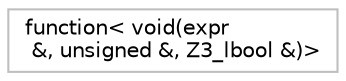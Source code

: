 digraph "Graphical Class Hierarchy"
{
 // LATEX_PDF_SIZE
  edge [fontname="Helvetica",fontsize="10",labelfontname="Helvetica",labelfontsize="10"];
  node [fontname="Helvetica",fontsize="10",shape=record];
  rankdir="LR";
  Node0 [label="function\< void(expr\l &, unsigned &, Z3_lbool &)\>",height=0.2,width=0.4,color="grey75", fillcolor="white", style="filled",tooltip=" "];
}

